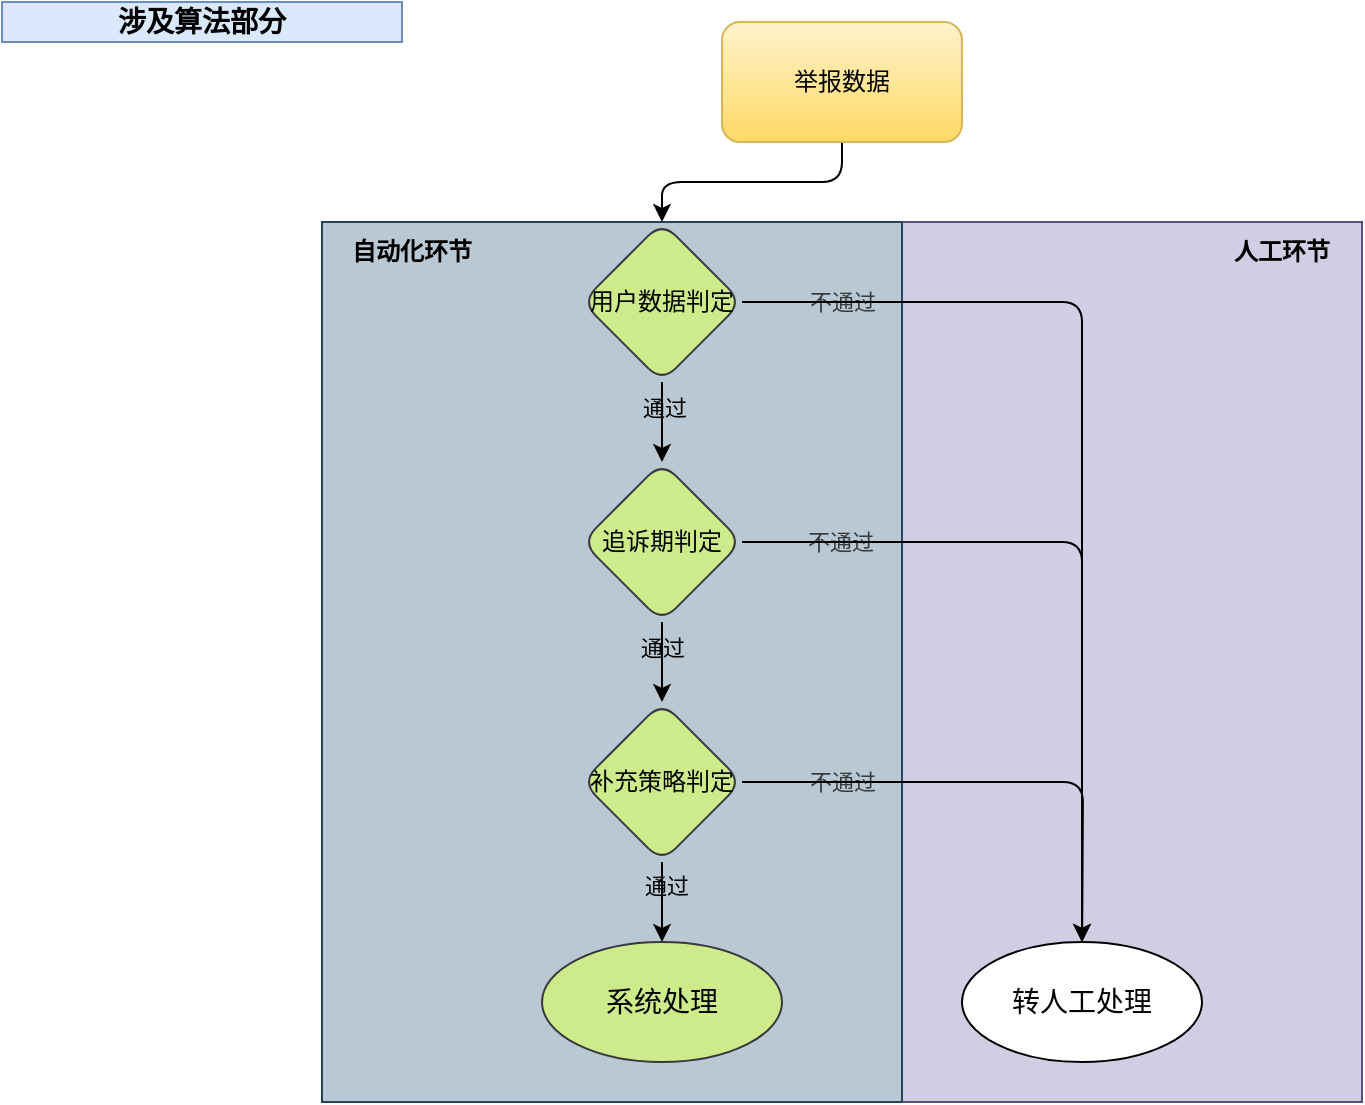 <mxfile version="16.2.7" type="github">
  <diagram id="K8bH0kipLZ9rEDlnG2lr" name="Page-1">
    <mxGraphModel dx="2258" dy="784" grid="1" gridSize="10" guides="1" tooltips="1" connect="1" arrows="1" fold="1" page="1" pageScale="1" pageWidth="850" pageHeight="1400" math="0" shadow="0">
      <root>
        <mxCell id="0" />
        <mxCell id="1" parent="0" />
        <mxCell id="Bgl1Vfubp7OZOoUCv1JT-31" value="" style="rounded=0;whiteSpace=wrap;fillColor=#d0cee2;strokeColor=#56517e;" vertex="1" parent="1">
          <mxGeometry x="-350" y="250" width="230" height="440" as="geometry" />
        </mxCell>
        <mxCell id="Bgl1Vfubp7OZOoUCv1JT-30" value="" style="rounded=0;whiteSpace=wrap;html=1;fillColor=#bac8d3;strokeColor=#23445d;" vertex="1" parent="1">
          <mxGeometry x="-640" y="250" width="290" height="440" as="geometry" />
        </mxCell>
        <mxCell id="Bgl1Vfubp7OZOoUCv1JT-1" value="涉及算法部分" style="text;html=1;strokeColor=#6c8ebf;fillColor=#dae8fc;align=center;verticalAlign=middle;whiteSpace=wrap;fontSize=14;fontStyle=1" vertex="1" parent="1">
          <mxGeometry x="-800" y="140" width="200" height="20" as="geometry" />
        </mxCell>
        <mxCell id="Bgl1Vfubp7OZOoUCv1JT-9" value="" style="edgeStyle=orthogonalEdgeStyle;rounded=1;orthogonalLoop=1;jettySize=auto;html=1;" edge="1" parent="1" source="Bgl1Vfubp7OZOoUCv1JT-2" target="Bgl1Vfubp7OZOoUCv1JT-8">
          <mxGeometry relative="1" as="geometry" />
        </mxCell>
        <mxCell id="Bgl1Vfubp7OZOoUCv1JT-2" value="举报数据" style="rounded=1;whiteSpace=wrap;html=1;fillColor=#fff2cc;gradientColor=#ffd966;strokeColor=#d6b656;" vertex="1" parent="1">
          <mxGeometry x="-440" y="150" width="120" height="60" as="geometry" />
        </mxCell>
        <mxCell id="Bgl1Vfubp7OZOoUCv1JT-11" value="" style="edgeStyle=orthogonalEdgeStyle;rounded=0;orthogonalLoop=1;jettySize=auto;html=1;entryX=0.5;entryY=0;entryDx=0;entryDy=0;" edge="1" parent="1" source="Bgl1Vfubp7OZOoUCv1JT-8" target="Bgl1Vfubp7OZOoUCv1JT-10">
          <mxGeometry relative="1" as="geometry" />
        </mxCell>
        <mxCell id="Bgl1Vfubp7OZOoUCv1JT-22" value="通过" style="edgeLabel;html=1;align=center;verticalAlign=middle;resizable=0;points=[];labelBackgroundColor=none;" vertex="1" connectable="0" parent="Bgl1Vfubp7OZOoUCv1JT-11">
          <mxGeometry x="-0.362" y="1" relative="1" as="geometry">
            <mxPoint as="offset" />
          </mxGeometry>
        </mxCell>
        <mxCell id="Bgl1Vfubp7OZOoUCv1JT-19" value="" style="edgeStyle=orthogonalEdgeStyle;rounded=1;orthogonalLoop=1;jettySize=auto;html=1;entryX=0.5;entryY=0;entryDx=0;entryDy=0;labelBackgroundColor=default;" edge="1" parent="1" source="Bgl1Vfubp7OZOoUCv1JT-8" target="Bgl1Vfubp7OZOoUCv1JT-18">
          <mxGeometry relative="1" as="geometry">
            <mxPoint x="-350" y="310" as="targetPoint" />
          </mxGeometry>
        </mxCell>
        <mxCell id="Bgl1Vfubp7OZOoUCv1JT-21" value="不通过" style="edgeLabel;align=center;verticalAlign=middle;resizable=0;points=[];labelBackgroundColor=none;labelBorderColor=none;textOpacity=70;fontStyle=0;html=1;" vertex="1" connectable="0" parent="Bgl1Vfubp7OZOoUCv1JT-19">
          <mxGeometry x="-0.827" relative="1" as="geometry">
            <mxPoint x="7" as="offset" />
          </mxGeometry>
        </mxCell>
        <mxCell id="Bgl1Vfubp7OZOoUCv1JT-8" value="&lt;span&gt;用户数据判定&lt;/span&gt;" style="rhombus;whiteSpace=wrap;html=1;rounded=1;fillColor=#cdeb8b;strokeColor=#36393d;" vertex="1" parent="1">
          <mxGeometry x="-510" y="250" width="80" height="80" as="geometry" />
        </mxCell>
        <mxCell id="Bgl1Vfubp7OZOoUCv1JT-13" value="" style="edgeStyle=orthogonalEdgeStyle;rounded=0;orthogonalLoop=1;jettySize=auto;html=1;" edge="1" parent="1" source="Bgl1Vfubp7OZOoUCv1JT-10" target="Bgl1Vfubp7OZOoUCv1JT-12">
          <mxGeometry relative="1" as="geometry" />
        </mxCell>
        <mxCell id="Bgl1Vfubp7OZOoUCv1JT-23" value="通过" style="edgeLabel;html=1;align=center;verticalAlign=middle;resizable=0;points=[];labelBackgroundColor=none;" vertex="1" connectable="0" parent="Bgl1Vfubp7OZOoUCv1JT-13">
          <mxGeometry x="-0.382" relative="1" as="geometry">
            <mxPoint as="offset" />
          </mxGeometry>
        </mxCell>
        <mxCell id="Bgl1Vfubp7OZOoUCv1JT-24" value="" style="edgeStyle=orthogonalEdgeStyle;rounded=1;orthogonalLoop=1;jettySize=auto;html=1;entryX=0.5;entryY=0;entryDx=0;entryDy=0;" edge="1" parent="1" source="Bgl1Vfubp7OZOoUCv1JT-10" target="Bgl1Vfubp7OZOoUCv1JT-18">
          <mxGeometry relative="1" as="geometry">
            <mxPoint x="-350" y="410" as="targetPoint" />
          </mxGeometry>
        </mxCell>
        <mxCell id="Bgl1Vfubp7OZOoUCv1JT-25" value="不通过" style="edgeLabel;html=1;align=center;verticalAlign=middle;resizable=0;points=[];labelBackgroundColor=none;textOpacity=70;" vertex="1" connectable="0" parent="Bgl1Vfubp7OZOoUCv1JT-24">
          <mxGeometry x="-0.789" y="-3" relative="1" as="geometry">
            <mxPoint x="10" y="-3" as="offset" />
          </mxGeometry>
        </mxCell>
        <mxCell id="Bgl1Vfubp7OZOoUCv1JT-10" value="追诉期&lt;span&gt;判定&lt;/span&gt;" style="rhombus;whiteSpace=wrap;html=1;rounded=1;fillColor=#cdeb8b;strokeColor=#36393d;" vertex="1" parent="1">
          <mxGeometry x="-510" y="370" width="80" height="80" as="geometry" />
        </mxCell>
        <mxCell id="Bgl1Vfubp7OZOoUCv1JT-17" value="" style="edgeStyle=orthogonalEdgeStyle;rounded=0;orthogonalLoop=1;jettySize=auto;html=1;" edge="1" parent="1" source="Bgl1Vfubp7OZOoUCv1JT-12" target="Bgl1Vfubp7OZOoUCv1JT-16">
          <mxGeometry relative="1" as="geometry" />
        </mxCell>
        <mxCell id="Bgl1Vfubp7OZOoUCv1JT-29" value="通过" style="edgeLabel;html=1;align=center;verticalAlign=middle;resizable=0;points=[];labelBackgroundColor=none;" vertex="1" connectable="0" parent="Bgl1Vfubp7OZOoUCv1JT-17">
          <mxGeometry x="-0.426" y="2" relative="1" as="geometry">
            <mxPoint as="offset" />
          </mxGeometry>
        </mxCell>
        <mxCell id="Bgl1Vfubp7OZOoUCv1JT-26" value="" style="edgeStyle=orthogonalEdgeStyle;rounded=1;orthogonalLoop=1;jettySize=auto;html=1;" edge="1" parent="1" source="Bgl1Vfubp7OZOoUCv1JT-12">
          <mxGeometry relative="1" as="geometry">
            <mxPoint x="-260" y="620" as="targetPoint" />
          </mxGeometry>
        </mxCell>
        <mxCell id="Bgl1Vfubp7OZOoUCv1JT-27" value="不通过" style="edgeLabel;html=1;align=center;verticalAlign=middle;resizable=0;points=[];textOpacity=70;labelBackgroundColor=none;" vertex="1" connectable="0" parent="Bgl1Vfubp7OZOoUCv1JT-26">
          <mxGeometry x="-0.708" y="1" relative="1" as="geometry">
            <mxPoint x="12" y="1" as="offset" />
          </mxGeometry>
        </mxCell>
        <mxCell id="Bgl1Vfubp7OZOoUCv1JT-12" value="补充策略&lt;span&gt;判定&lt;/span&gt;" style="rhombus;whiteSpace=wrap;html=1;rounded=1;fillColor=#cdeb8b;strokeColor=#36393d;" vertex="1" parent="1">
          <mxGeometry x="-510" y="490" width="80" height="80" as="geometry" />
        </mxCell>
        <mxCell id="Bgl1Vfubp7OZOoUCv1JT-16" value="&lt;span style=&quot;font-size: 14px&quot;&gt;系统处理&lt;/span&gt;" style="ellipse;whiteSpace=wrap;html=1;rounded=1;fillColor=#cdeb8b;strokeColor=#36393d;" vertex="1" parent="1">
          <mxGeometry x="-530" y="610" width="120" height="60" as="geometry" />
        </mxCell>
        <mxCell id="Bgl1Vfubp7OZOoUCv1JT-18" value="&lt;span style=&quot;font-size: 14px&quot;&gt;转人工处理&lt;/span&gt;" style="ellipse;whiteSpace=wrap;html=1;rounded=1;" vertex="1" parent="1">
          <mxGeometry x="-320" y="610" width="120" height="60" as="geometry" />
        </mxCell>
        <mxCell id="Bgl1Vfubp7OZOoUCv1JT-32" value="自动化环节" style="text;html=1;strokeColor=none;fillColor=none;align=center;verticalAlign=middle;whiteSpace=wrap;rounded=0;fontStyle=1" vertex="1" parent="1">
          <mxGeometry x="-640" y="250" width="90" height="30" as="geometry" />
        </mxCell>
        <mxCell id="Bgl1Vfubp7OZOoUCv1JT-33" value="人工环节" style="text;html=1;strokeColor=none;fillColor=none;align=center;verticalAlign=middle;whiteSpace=wrap;rounded=0;fontStyle=1" vertex="1" parent="1">
          <mxGeometry x="-200" y="250" width="80" height="30" as="geometry" />
        </mxCell>
      </root>
    </mxGraphModel>
  </diagram>
</mxfile>
